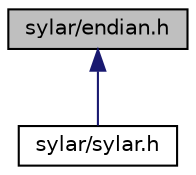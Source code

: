 digraph "sylar/endian.h"
{
 // LATEX_PDF_SIZE
  edge [fontname="Helvetica",fontsize="10",labelfontname="Helvetica",labelfontsize="10"];
  node [fontname="Helvetica",fontsize="10",shape=record];
  Node1 [label="sylar/endian.h",height=0.2,width=0.4,color="black", fillcolor="grey75", style="filled", fontcolor="black",tooltip="字节序操作函数(大端/小端)"];
  Node1 -> Node2 [dir="back",color="midnightblue",fontsize="10",style="solid",fontname="Helvetica"];
  Node2 [label="sylar/sylar.h",height=0.2,width=0.4,color="black", fillcolor="white", style="filled",URL="$sylar_8h.html",tooltip="sylar头文件"];
}
